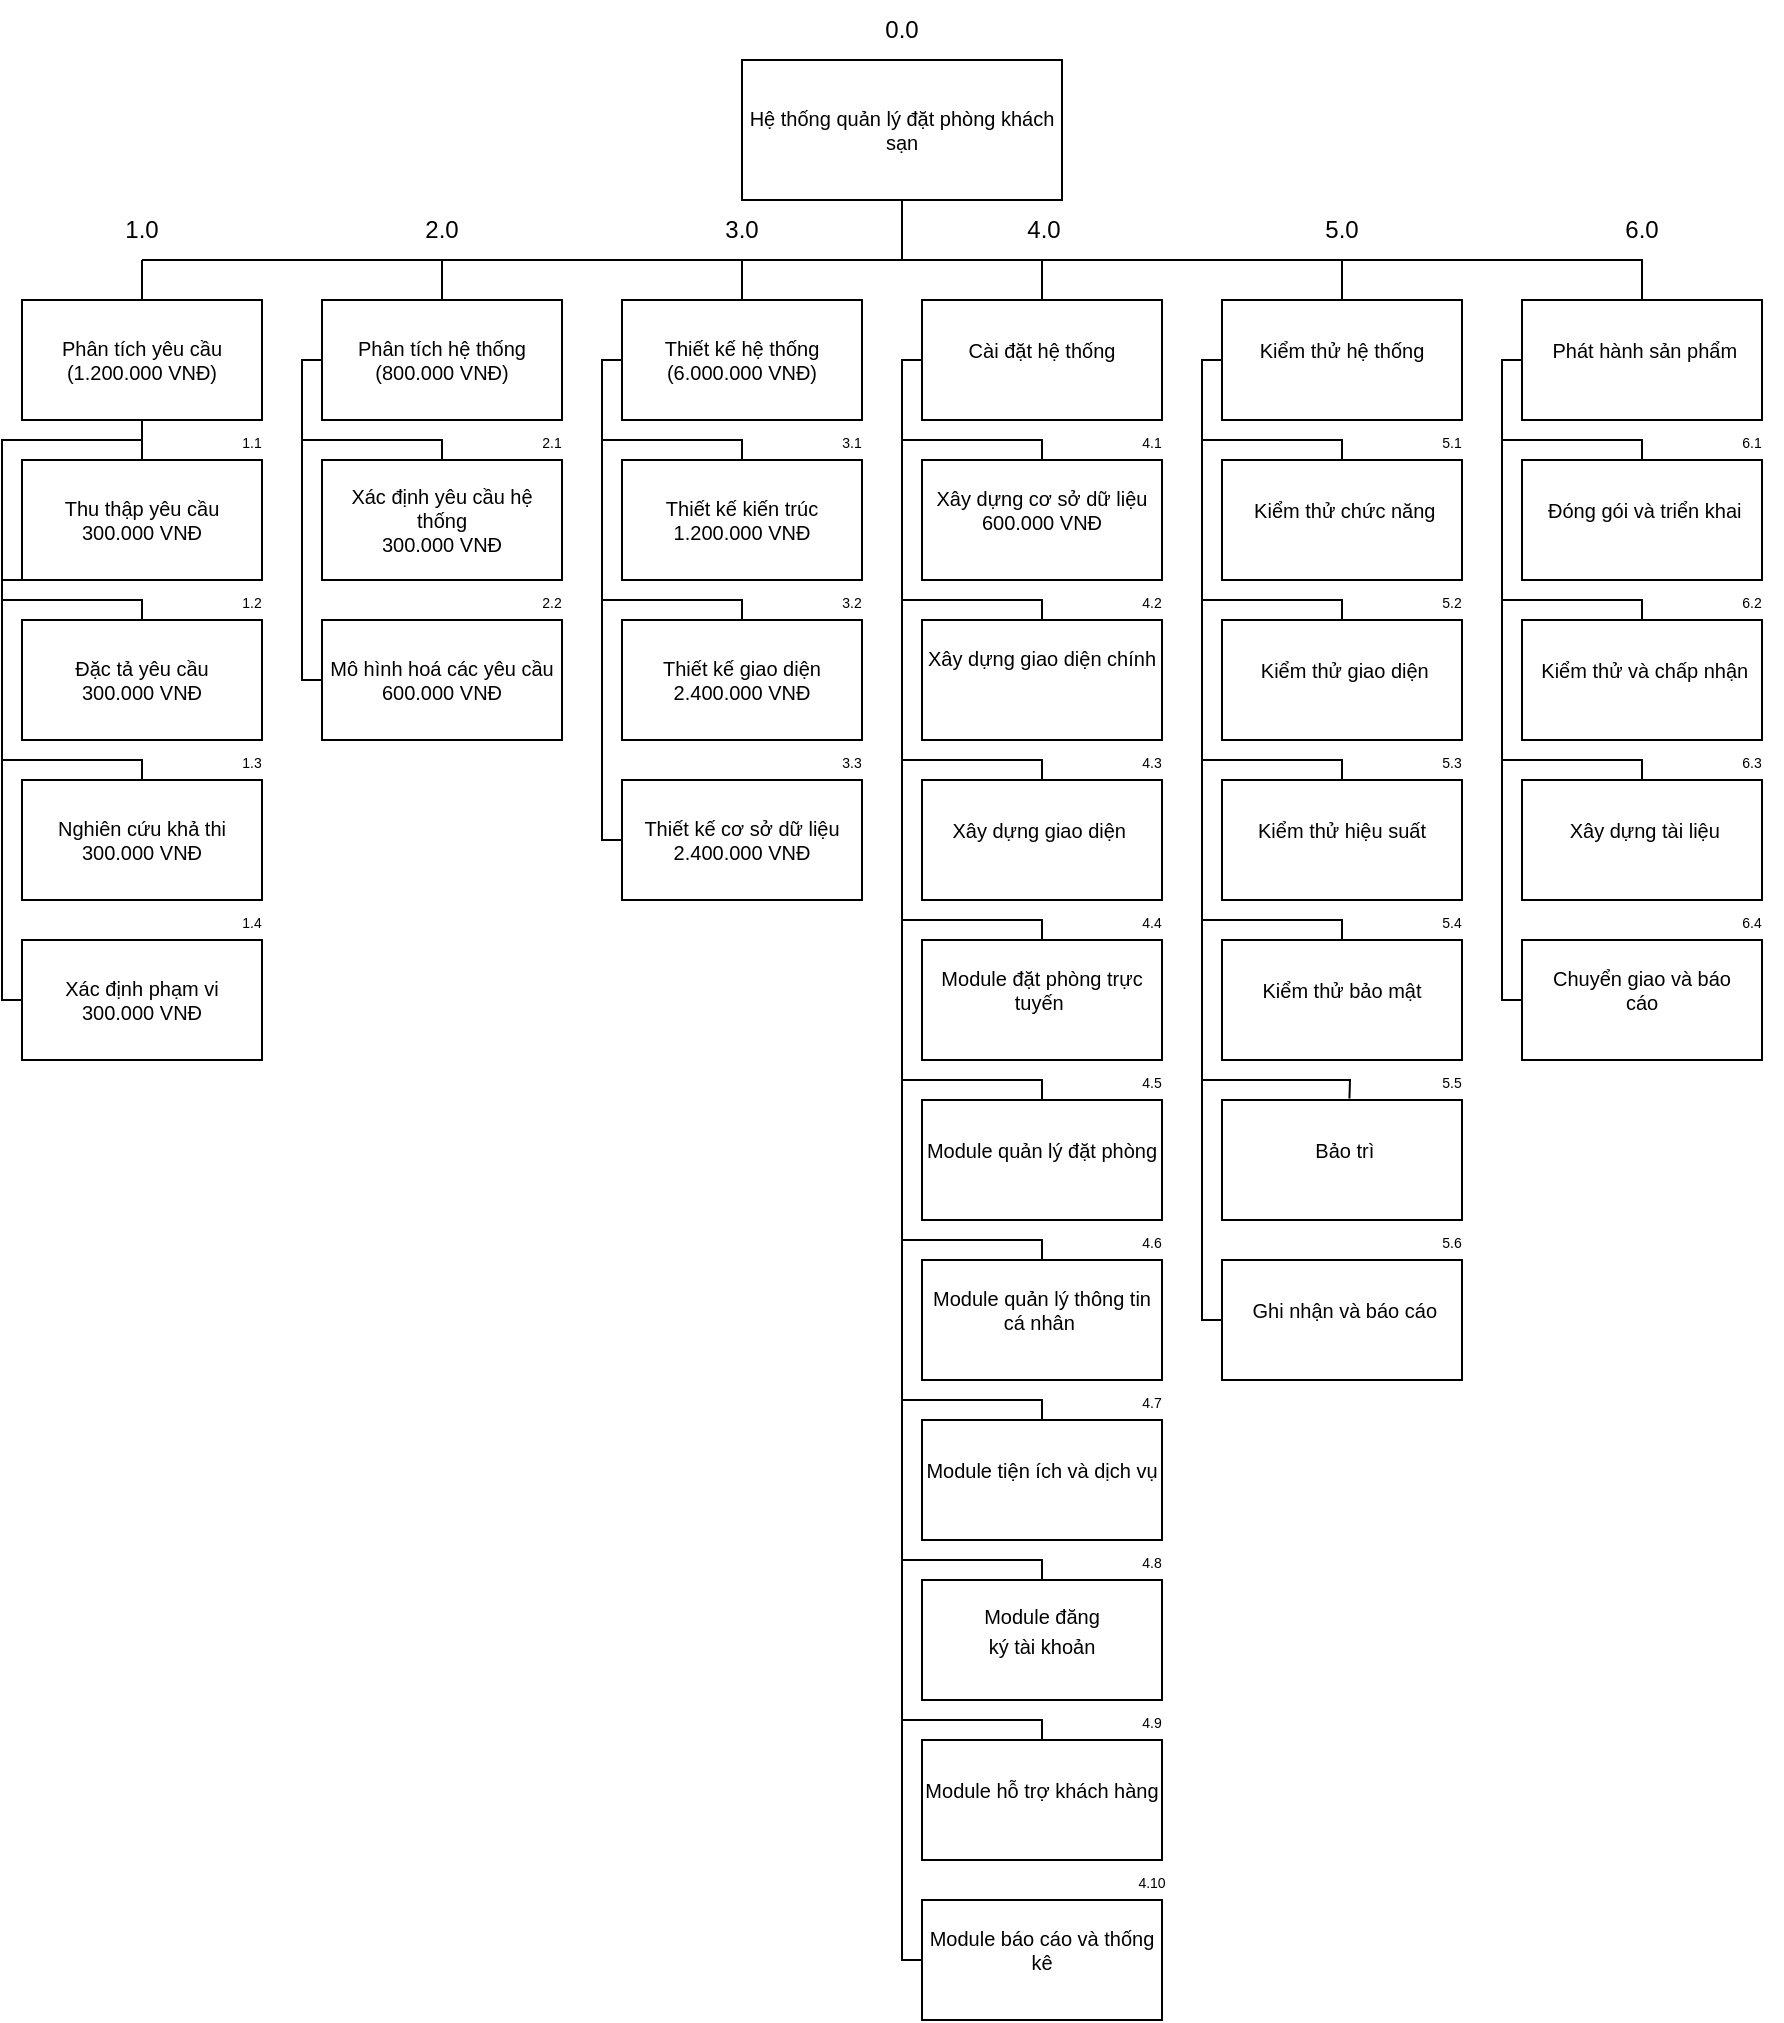 <mxfile version="22.1.1" type="device" pages="2">
  <diagram name="Trang-1" id="rMMeLbgcHGs0ZQBgUNki">
    <mxGraphModel dx="1006" dy="1778" grid="1" gridSize="10" guides="1" tooltips="1" connect="1" arrows="1" fold="1" page="1" pageScale="1" pageWidth="827" pageHeight="1169" math="0" shadow="0">
      <root>
        <mxCell id="0" />
        <mxCell id="1" parent="0" />
        <mxCell id="IUzK1FNPa1s5LJcssFMt-1" value="Hệ thống quản lý đặt phòng khách sạn" style="rounded=0;whiteSpace=wrap;html=1;fontSize=10;" parent="1" vertex="1">
          <mxGeometry x="370" width="160" height="70" as="geometry" />
        </mxCell>
        <mxCell id="IUzK1FNPa1s5LJcssFMt-2" value="&lt;font style=&quot;font-size: 10px;&quot;&gt;Phân tích yêu cầu&lt;br style=&quot;font-size: 10px;&quot;&gt;(1.200.000 VNĐ)&lt;/font&gt;" style="rounded=0;whiteSpace=wrap;html=1;fontSize=10;" parent="1" vertex="1">
          <mxGeometry x="10" y="120" width="120" height="60" as="geometry" />
        </mxCell>
        <mxCell id="IUzK1FNPa1s5LJcssFMt-3" value="Phân tích hệ thống&lt;br&gt;(800.000 VNĐ)" style="rounded=0;whiteSpace=wrap;html=1;fontSize=10;" parent="1" vertex="1">
          <mxGeometry x="160" y="120" width="120" height="60" as="geometry" />
        </mxCell>
        <mxCell id="IUzK1FNPa1s5LJcssFMt-4" value="Thiết kế hệ thống&lt;br&gt;(6.000.000 VNĐ)" style="rounded=0;whiteSpace=wrap;html=1;fontSize=10;" parent="1" vertex="1">
          <mxGeometry x="310" y="120" width="120" height="60" as="geometry" />
        </mxCell>
        <mxCell id="IUzK1FNPa1s5LJcssFMt-5" value="&lt;span style=&quot;background-color: initial; font-size: 10px;&quot;&gt;Cài đặt hệ thống&lt;/span&gt;&lt;br style=&quot;font-size: 10px;&quot;&gt;&lt;p style=&quot;margin-left: 1in; font-size: 10px;&quot; class=&quot;MsoNormal&quot;&gt;&lt;/p&gt;" style="rounded=0;whiteSpace=wrap;html=1;fontSize=10;" parent="1" vertex="1">
          <mxGeometry x="460" y="120" width="120" height="60" as="geometry" />
        </mxCell>
        <mxCell id="IUzK1FNPa1s5LJcssFMt-6" value="&lt;span style=&quot;background-color: initial; font-size: 10px;&quot;&gt;Kiểm thử hệ thống&lt;/span&gt;&lt;br style=&quot;font-size: 10px;&quot;&gt;&lt;p style=&quot;margin-left: 1in; font-size: 10px;&quot; class=&quot;MsoNormal&quot;&gt;&lt;/p&gt;" style="rounded=0;whiteSpace=wrap;html=1;fontSize=10;" parent="1" vertex="1">
          <mxGeometry x="610" y="120" width="120" height="60" as="geometry" />
        </mxCell>
        <mxCell id="IUzK1FNPa1s5LJcssFMt-7" value="&lt;span style=&quot;background-color: initial; font-size: 10px;&quot;&gt;&amp;nbsp;Phát hành sản phẩm&lt;/span&gt;&lt;br style=&quot;font-size: 10px;&quot;&gt;&lt;p style=&quot;margin-left: 1in; font-size: 10px;&quot; class=&quot;MsoNormal&quot;&gt;&lt;/p&gt;" style="rounded=0;whiteSpace=wrap;html=1;fontSize=10;" parent="1" vertex="1">
          <mxGeometry x="760" y="120" width="120" height="60" as="geometry" />
        </mxCell>
        <mxCell id="IUzK1FNPa1s5LJcssFMt-8" value="Thu thập yêu cầu&lt;br&gt;300.000 VNĐ" style="rounded=0;whiteSpace=wrap;html=1;fontSize=10;" parent="1" vertex="1">
          <mxGeometry x="10" y="200" width="120" height="60" as="geometry" />
        </mxCell>
        <mxCell id="IUzK1FNPa1s5LJcssFMt-9" value="Đặc tả yêu cầu&lt;br&gt;300.000 VNĐ" style="rounded=0;whiteSpace=wrap;html=1;fontSize=10;" parent="1" vertex="1">
          <mxGeometry x="10" y="280" width="120" height="60" as="geometry" />
        </mxCell>
        <mxCell id="IUzK1FNPa1s5LJcssFMt-10" value="Nghiên cứu khả thi&lt;br&gt;300.000 VNĐ" style="rounded=0;whiteSpace=wrap;html=1;fontSize=10;" parent="1" vertex="1">
          <mxGeometry x="10" y="360" width="120" height="60" as="geometry" />
        </mxCell>
        <mxCell id="f_ZjguVdzdU-RNICKI7y-1" value="Xác định yêu cầu hệ thống&lt;br&gt;300.000 VNĐ" style="rounded=0;whiteSpace=wrap;html=1;fontSize=10;" parent="1" vertex="1">
          <mxGeometry x="160" y="200" width="120" height="60" as="geometry" />
        </mxCell>
        <mxCell id="f_ZjguVdzdU-RNICKI7y-2" value="Mô hình hoá các yêu cầu&lt;br&gt;600.000 VNĐ" style="rounded=0;whiteSpace=wrap;html=1;fontSize=10;" parent="1" vertex="1">
          <mxGeometry x="160" y="280" width="120" height="60" as="geometry" />
        </mxCell>
        <mxCell id="f_ZjguVdzdU-RNICKI7y-4" value="Thiết kế kiến trúc&lt;br&gt;1.200.000 VNĐ" style="rounded=0;whiteSpace=wrap;html=1;fontSize=10;" parent="1" vertex="1">
          <mxGeometry x="310" y="200" width="120" height="60" as="geometry" />
        </mxCell>
        <mxCell id="f_ZjguVdzdU-RNICKI7y-5" value="Thiết kế giao diện&lt;br&gt;2.400.000 VNĐ" style="rounded=0;whiteSpace=wrap;html=1;fontSize=10;" parent="1" vertex="1">
          <mxGeometry x="310" y="280" width="120" height="60" as="geometry" />
        </mxCell>
        <mxCell id="f_ZjguVdzdU-RNICKI7y-6" value="Thiết kế cơ sở dữ liệu&lt;br&gt;2.400.000 VNĐ" style="rounded=0;whiteSpace=wrap;html=1;fontSize=10;" parent="1" vertex="1">
          <mxGeometry x="310" y="360" width="120" height="60" as="geometry" />
        </mxCell>
        <mxCell id="f_ZjguVdzdU-RNICKI7y-9" value="&lt;span style=&quot;background-color: initial; font-size: 10px;&quot;&gt;Xây dựng cơ sở dữ liệu&lt;br&gt;&lt;/span&gt;600.000 VNĐ&lt;br style=&quot;font-size: 10px;&quot;&gt;&lt;p style=&quot;margin-left: 1in; font-size: 10px;&quot; class=&quot;MsoNormal&quot;&gt;&lt;/p&gt;&lt;p style=&quot;margin-left: 1in; font-size: 10px;&quot; class=&quot;MsoNormal&quot;&gt;&lt;/p&gt;" style="rounded=0;whiteSpace=wrap;html=1;fontSize=10;" parent="1" vertex="1">
          <mxGeometry x="460" y="200" width="120" height="60" as="geometry" />
        </mxCell>
        <mxCell id="f_ZjguVdzdU-RNICKI7y-10" value="&lt;span style=&quot;background-color: initial; font-size: 10px;&quot;&gt;Xây dựng giao diện chính&lt;br&gt;&lt;/span&gt;&lt;br style=&quot;font-size: 10px;&quot;&gt;&lt;p style=&quot;margin-left: 1in; font-size: 10px;&quot; class=&quot;MsoNormal&quot;&gt;&lt;/p&gt;&lt;p style=&quot;margin-left: 1in; font-size: 10px;&quot; class=&quot;MsoNormal&quot;&gt;&lt;/p&gt;" style="rounded=0;whiteSpace=wrap;html=1;fontSize=10;" parent="1" vertex="1">
          <mxGeometry x="460" y="280" width="120" height="60" as="geometry" />
        </mxCell>
        <mxCell id="f_ZjguVdzdU-RNICKI7y-11" value="&lt;span style=&quot;background-color: initial; font-size: 10px;&quot;&gt;Xây dựng giao diện&amp;nbsp;&lt;/span&gt;&lt;br style=&quot;font-size: 10px;&quot;&gt;&lt;p style=&quot;margin-left: 1in; font-size: 10px;&quot; class=&quot;MsoNormal&quot;&gt;&lt;/p&gt;&lt;p style=&quot;margin-left: 1in; font-size: 10px;&quot; class=&quot;MsoNormal&quot;&gt;&lt;/p&gt;" style="rounded=0;whiteSpace=wrap;html=1;fontSize=10;" parent="1" vertex="1">
          <mxGeometry x="460" y="360" width="120" height="60" as="geometry" />
        </mxCell>
        <mxCell id="f_ZjguVdzdU-RNICKI7y-12" value="&lt;span style=&quot;background-color: initial; font-size: 10px;&quot;&gt;Module đặt phòng trực tuyến&amp;nbsp;&lt;/span&gt;&lt;br style=&quot;font-size: 10px;&quot;&gt;&lt;p style=&quot;margin-left: 1in; font-size: 10px;&quot; class=&quot;MsoNormal&quot;&gt;&lt;/p&gt;&lt;p style=&quot;margin-left: 1in; font-size: 10px;&quot; class=&quot;MsoNormal&quot;&gt;&lt;/p&gt;" style="rounded=0;whiteSpace=wrap;html=1;fontSize=10;" parent="1" vertex="1">
          <mxGeometry x="460" y="440" width="120" height="60" as="geometry" />
        </mxCell>
        <mxCell id="f_ZjguVdzdU-RNICKI7y-13" value="&lt;span style=&quot;background-color: initial; font-size: 10px;&quot;&gt;Module quản lý đặt phòng&lt;/span&gt;&lt;br style=&quot;font-size: 10px;&quot;&gt;&lt;p style=&quot;margin-left: 1in; font-size: 10px;&quot; class=&quot;MsoNormal&quot;&gt;&lt;/p&gt;&lt;p style=&quot;margin-left: 1in; font-size: 10px;&quot; class=&quot;MsoNormal&quot;&gt;&lt;/p&gt;" style="rounded=0;whiteSpace=wrap;html=1;fontSize=10;" parent="1" vertex="1">
          <mxGeometry x="460" y="520" width="120" height="60" as="geometry" />
        </mxCell>
        <mxCell id="f_ZjguVdzdU-RNICKI7y-14" value="&lt;span style=&quot;background-color: initial; font-size: 10px;&quot;&gt;Module quản lý thông tin cá nhân&amp;nbsp;&lt;/span&gt;&lt;br style=&quot;font-size: 10px;&quot;&gt;&lt;p style=&quot;margin-left: 1in; font-size: 10px;&quot; class=&quot;MsoNormal&quot;&gt;&lt;/p&gt;&lt;p style=&quot;margin-left: 1in; font-size: 10px;&quot; class=&quot;MsoNormal&quot;&gt;&lt;/p&gt;" style="rounded=0;whiteSpace=wrap;html=1;fontSize=10;" parent="1" vertex="1">
          <mxGeometry x="460" y="600" width="120" height="60" as="geometry" />
        </mxCell>
        <mxCell id="f_ZjguVdzdU-RNICKI7y-15" value="&lt;span style=&quot;background-color: initial; font-size: 10px;&quot;&gt;Module tiện ích và dịch vụ&lt;/span&gt;&lt;span style=&quot;background-color: initial; font-size: 10px;&quot;&gt;&lt;br style=&quot;font-size: 10px;&quot;&gt;&lt;/span&gt;&lt;p style=&quot;margin-left: 1in; font-size: 10px;&quot; class=&quot;MsoNormal&quot;&gt;&lt;/p&gt;&lt;p style=&quot;margin-left: 1in; font-size: 10px;&quot; class=&quot;MsoNormal&quot;&gt;&lt;/p&gt;&lt;p style=&quot;margin-left: 1in; font-size: 10px;&quot; class=&quot;MsoNormal&quot;&gt;&lt;/p&gt;" style="rounded=0;whiteSpace=wrap;html=1;fontSize=10;" parent="1" vertex="1">
          <mxGeometry x="460" y="680" width="120" height="60" as="geometry" />
        </mxCell>
        <mxCell id="f_ZjguVdzdU-RNICKI7y-16" value="Module đăng&lt;span style=&quot;line-height: 150%; font-size: 10px;&quot;&gt;&lt;br style=&quot;font-size: 10px;&quot;&gt;&lt;span style=&quot;font-size: 10px;&quot; lang=&quot;VI&quot;&gt;ký tài khoản&lt;/span&gt;&lt;/span&gt;&lt;br style=&quot;font-size: 10px;&quot;&gt;&lt;p style=&quot;margin-left: 1in; font-size: 10px;&quot; class=&quot;MsoNormal&quot;&gt;&lt;/p&gt;&lt;p style=&quot;margin-left: 1in; font-size: 10px;&quot; class=&quot;MsoNormal&quot;&gt;&lt;/p&gt;" style="rounded=0;whiteSpace=wrap;html=1;fontSize=10;" parent="1" vertex="1">
          <mxGeometry x="460" y="760" width="120" height="60" as="geometry" />
        </mxCell>
        <mxCell id="f_ZjguVdzdU-RNICKI7y-17" value="&lt;span style=&quot;background-color: initial; font-size: 10px;&quot;&gt;Module hỗ trợ khách hàng&lt;/span&gt;&lt;span style=&quot;background-color: initial; font-size: 10px;&quot;&gt;&lt;br style=&quot;font-size: 10px;&quot;&gt;&lt;/span&gt;&lt;p style=&quot;margin-left: 1in; font-size: 10px;&quot; class=&quot;MsoNormal&quot;&gt;&lt;/p&gt;&lt;p style=&quot;margin-left: 1in; font-size: 10px;&quot; class=&quot;MsoNormal&quot;&gt;&lt;/p&gt;&lt;p style=&quot;margin-left: 1in; font-size: 10px;&quot; class=&quot;MsoNormal&quot;&gt;&lt;/p&gt;" style="rounded=0;whiteSpace=wrap;html=1;fontSize=10;" parent="1" vertex="1">
          <mxGeometry x="460" y="840" width="120" height="60" as="geometry" />
        </mxCell>
        <mxCell id="f_ZjguVdzdU-RNICKI7y-18" value="Module báo&lt;span style=&quot;background-color: initial; font-size: 10px;&quot;&gt; &lt;/span&gt;&lt;span style=&quot;background-color: initial; font-size: 10px;&quot; lang=&quot;VI&quot;&gt;cáo và thống kê&lt;/span&gt;&lt;p style=&quot;margin-left: 1in; font-size: 10px;&quot; class=&quot;MsoNormal&quot;&gt;&lt;span lang=&quot;VI&quot; style=&quot;font-size: 10px;&quot;&gt;&lt;/span&gt;&lt;/p&gt;&lt;p style=&quot;margin-left: 1in; font-size: 10px;&quot; class=&quot;MsoNormal&quot;&gt;&lt;/p&gt;&lt;p style=&quot;margin-left: 1in; font-size: 10px;&quot; class=&quot;MsoNormal&quot;&gt;&lt;/p&gt;" style="rounded=0;whiteSpace=wrap;html=1;fontSize=10;" parent="1" vertex="1">
          <mxGeometry x="460" y="920" width="120" height="60" as="geometry" />
        </mxCell>
        <mxCell id="f_ZjguVdzdU-RNICKI7y-20" value="&lt;span style=&quot;background-color: initial; font-size: 10px;&quot;&gt;&amp;nbsp;Kiểm thử chức năng&lt;/span&gt;&lt;br style=&quot;font-size: 10px;&quot;&gt;&lt;p style=&quot;margin-left: 1in; font-size: 10px;&quot; class=&quot;MsoNormal&quot;&gt;&lt;/p&gt;&lt;p style=&quot;margin-left: 1in; font-size: 10px;&quot; class=&quot;MsoNormal&quot;&gt;&lt;/p&gt;" style="rounded=0;whiteSpace=wrap;html=1;fontSize=10;" parent="1" vertex="1">
          <mxGeometry x="610" y="200" width="120" height="60" as="geometry" />
        </mxCell>
        <mxCell id="f_ZjguVdzdU-RNICKI7y-21" value="&lt;span style=&quot;background-color: initial; font-size: 10px;&quot;&gt;&amp;nbsp;Kiểm thử giao diện&lt;/span&gt;&lt;span style=&quot;background-color: initial; font-size: 10px;&quot;&gt;&lt;br style=&quot;font-size: 10px;&quot;&gt;&lt;/span&gt;&lt;p style=&quot;margin-left: 1in; font-size: 10px;&quot; class=&quot;MsoNormal&quot;&gt;&lt;/p&gt;&lt;p style=&quot;margin-left: 1in; font-size: 10px;&quot; class=&quot;MsoNormal&quot;&gt;&lt;/p&gt;&lt;p style=&quot;margin-left: 1in; font-size: 10px;&quot; class=&quot;MsoNormal&quot;&gt;&lt;/p&gt;" style="rounded=0;whiteSpace=wrap;html=1;fontSize=10;" parent="1" vertex="1">
          <mxGeometry x="610" y="280" width="120" height="60" as="geometry" />
        </mxCell>
        <mxCell id="f_ZjguVdzdU-RNICKI7y-22" value="&lt;span style=&quot;background-color: initial; font-size: 10px;&quot;&gt;Kiểm thử hiệu suất&lt;/span&gt;&lt;br style=&quot;font-size: 10px;&quot;&gt;&lt;p style=&quot;margin-left: 1in; font-size: 10px;&quot; class=&quot;MsoNormal&quot;&gt;&lt;/p&gt;&lt;p style=&quot;margin-left: 1in; font-size: 10px;&quot; class=&quot;MsoNormal&quot;&gt;&lt;/p&gt;&lt;p style=&quot;margin-left: 1in; font-size: 10px;&quot; class=&quot;MsoNormal&quot;&gt;&lt;/p&gt;" style="rounded=0;whiteSpace=wrap;html=1;fontSize=10;" parent="1" vertex="1">
          <mxGeometry x="610" y="360" width="120" height="60" as="geometry" />
        </mxCell>
        <mxCell id="f_ZjguVdzdU-RNICKI7y-23" value="Kiểm thử bảo&lt;span style=&quot;background-color: initial; font-size: 10px;&quot;&gt; &lt;/span&gt;&lt;span style=&quot;background-color: initial; font-size: 10px;&quot; lang=&quot;VI&quot;&gt;mật&lt;/span&gt;&lt;p style=&quot;margin-left: 1in; font-size: 10px;&quot; class=&quot;MsoNormal&quot;&gt;&lt;span lang=&quot;VI&quot; style=&quot;font-size: 10px;&quot;&gt;&lt;/span&gt;&lt;/p&gt;&lt;p style=&quot;margin-left: 1in; font-size: 10px;&quot; class=&quot;MsoNormal&quot;&gt;&lt;/p&gt;&lt;p style=&quot;margin-left: 1in; font-size: 10px;&quot; class=&quot;MsoNormal&quot;&gt;&lt;/p&gt;" style="rounded=0;whiteSpace=wrap;html=1;fontSize=10;" parent="1" vertex="1">
          <mxGeometry x="610" y="440" width="120" height="60" as="geometry" />
        </mxCell>
        <mxCell id="f_ZjguVdzdU-RNICKI7y-24" value="&lt;span style=&quot;background-color: initial; font-size: 10px;&quot;&gt;&amp;nbsp;Bảo trì&lt;/span&gt;&lt;br style=&quot;font-size: 10px;&quot;&gt;&lt;p style=&quot;margin-left: 1in; font-size: 10px;&quot; class=&quot;MsoNormal&quot;&gt;&lt;/p&gt;&lt;p style=&quot;margin-left: 1in; font-size: 10px;&quot; class=&quot;MsoNormal&quot;&gt;&lt;span lang=&quot;VI&quot; style=&quot;font-size: 10px;&quot;&gt;&lt;/span&gt;&lt;/p&gt;&lt;p style=&quot;margin-left: 1in; font-size: 10px;&quot; class=&quot;MsoNormal&quot;&gt;&lt;/p&gt;&lt;p style=&quot;margin-left: 1in; font-size: 10px;&quot; class=&quot;MsoNormal&quot;&gt;&lt;/p&gt;" style="rounded=0;whiteSpace=wrap;html=1;fontSize=10;" parent="1" vertex="1">
          <mxGeometry x="610" y="520" width="120" height="60" as="geometry" />
        </mxCell>
        <mxCell id="f_ZjguVdzdU-RNICKI7y-25" value="&lt;span style=&quot;background-color: initial; font-size: 10px;&quot;&gt;&amp;nbsp;Ghi nhận và báo cáo&lt;/span&gt;&lt;br style=&quot;font-size: 10px;&quot;&gt;&lt;p style=&quot;margin-left: 1in; font-size: 10px;&quot; class=&quot;MsoNormal&quot;&gt;&lt;/p&gt;&lt;p style=&quot;margin-left: 1in; font-size: 10px;&quot; class=&quot;MsoNormal&quot;&gt;&lt;span lang=&quot;VI&quot; style=&quot;font-size: 10px;&quot;&gt;&lt;/span&gt;&lt;/p&gt;&lt;p style=&quot;margin-left: 1in; font-size: 10px;&quot; class=&quot;MsoNormal&quot;&gt;&lt;/p&gt;&lt;p style=&quot;margin-left: 1in; font-size: 10px;&quot; class=&quot;MsoNormal&quot;&gt;&lt;/p&gt;" style="rounded=0;whiteSpace=wrap;html=1;fontSize=10;" parent="1" vertex="1">
          <mxGeometry x="610" y="600" width="120" height="60" as="geometry" />
        </mxCell>
        <mxCell id="f_ZjguVdzdU-RNICKI7y-26" value="&lt;span style=&quot;background-color: initial; font-size: 10px;&quot;&gt;&amp;nbsp;Đóng gói và triển khai&lt;/span&gt;&lt;br style=&quot;font-size: 10px;&quot;&gt;&lt;p style=&quot;margin-left: 1in; font-size: 10px;&quot; class=&quot;MsoNormal&quot;&gt;&lt;/p&gt;&lt;p style=&quot;margin-left: 1in; font-size: 10px;&quot; class=&quot;MsoNormal&quot;&gt;&lt;/p&gt;" style="rounded=0;whiteSpace=wrap;html=1;fontSize=10;" parent="1" vertex="1">
          <mxGeometry x="760" y="200" width="120" height="60" as="geometry" />
        </mxCell>
        <mxCell id="f_ZjguVdzdU-RNICKI7y-27" value="&lt;span style=&quot;background-color: initial; font-size: 10px;&quot;&gt;&amp;nbsp;Kiểm thử và chấp nhận&lt;/span&gt;&lt;br style=&quot;font-size: 10px;&quot;&gt;&lt;p style=&quot;margin-left: 1in; font-size: 10px;&quot; class=&quot;MsoNormal&quot;&gt;&lt;/p&gt;&lt;p style=&quot;margin-left: 1in; font-size: 10px;&quot; class=&quot;MsoNormal&quot;&gt;&lt;/p&gt;&lt;p style=&quot;margin-left: 1in; font-size: 10px;&quot; class=&quot;MsoNormal&quot;&gt;&lt;/p&gt;" style="rounded=0;whiteSpace=wrap;html=1;fontSize=10;" parent="1" vertex="1">
          <mxGeometry x="760" y="280" width="120" height="60" as="geometry" />
        </mxCell>
        <mxCell id="f_ZjguVdzdU-RNICKI7y-28" value="&lt;span style=&quot;background-color: initial; font-size: 10px;&quot;&gt;&amp;nbsp;Xây dựng tài liệu&lt;/span&gt;&lt;br style=&quot;font-size: 10px;&quot;&gt;&lt;p style=&quot;margin-left: 1in; font-size: 10px;&quot; class=&quot;MsoNormal&quot;&gt;&lt;/p&gt;&lt;p style=&quot;margin-left: 1in; font-size: 10px;&quot; class=&quot;MsoNormal&quot;&gt;&lt;/p&gt;&lt;p style=&quot;margin-left: 1in; font-size: 10px;&quot; class=&quot;MsoNormal&quot;&gt;&lt;/p&gt;" style="rounded=0;whiteSpace=wrap;html=1;fontSize=10;" parent="1" vertex="1">
          <mxGeometry x="760" y="360" width="120" height="60" as="geometry" />
        </mxCell>
        <mxCell id="f_ZjguVdzdU-RNICKI7y-29" value="&lt;span style=&quot;background-color: initial; font-size: 10px;&quot;&gt;Chuyển giao và báo&lt;br style=&quot;font-size: 10px;&quot;&gt;cáo&lt;/span&gt;&lt;br style=&quot;font-size: 10px;&quot;&gt;&lt;p style=&quot;margin-left: 1in; font-size: 10px;&quot; class=&quot;MsoNormal&quot;&gt;&lt;/p&gt;&lt;p style=&quot;margin-left: 1in; font-size: 10px;&quot; class=&quot;MsoNormal&quot;&gt;&lt;/p&gt;&lt;p style=&quot;margin-left: 1in; font-size: 10px;&quot; class=&quot;MsoNormal&quot;&gt;&lt;/p&gt;&lt;p style=&quot;margin-left: 1in; font-size: 10px;&quot; class=&quot;MsoNormal&quot;&gt;&lt;/p&gt;" style="rounded=0;whiteSpace=wrap;html=1;fontSize=10;" parent="1" vertex="1">
          <mxGeometry x="760" y="440" width="120" height="60" as="geometry" />
        </mxCell>
        <mxCell id="f_ZjguVdzdU-RNICKI7y-31" value="" style="endArrow=none;html=1;rounded=0;entryX=0.5;entryY=1;entryDx=0;entryDy=0;fontSize=10;" parent="1" target="IUzK1FNPa1s5LJcssFMt-1" edge="1">
          <mxGeometry width="50" height="50" relative="1" as="geometry">
            <mxPoint x="450" y="100" as="sourcePoint" />
            <mxPoint x="475" y="80" as="targetPoint" />
          </mxGeometry>
        </mxCell>
        <mxCell id="f_ZjguVdzdU-RNICKI7y-32" value="" style="endArrow=none;html=1;rounded=0;fontSize=10;" parent="1" edge="1">
          <mxGeometry width="50" height="50" relative="1" as="geometry">
            <mxPoint x="70" y="100" as="sourcePoint" />
            <mxPoint x="450" y="100" as="targetPoint" />
          </mxGeometry>
        </mxCell>
        <mxCell id="f_ZjguVdzdU-RNICKI7y-33" value="" style="endArrow=none;html=1;rounded=0;exitX=0.5;exitY=0;exitDx=0;exitDy=0;fontSize=10;" parent="1" source="IUzK1FNPa1s5LJcssFMt-2" edge="1">
          <mxGeometry width="50" height="50" relative="1" as="geometry">
            <mxPoint x="130" y="160" as="sourcePoint" />
            <mxPoint x="70" y="100" as="targetPoint" />
          </mxGeometry>
        </mxCell>
        <mxCell id="f_ZjguVdzdU-RNICKI7y-34" value="" style="endArrow=none;html=1;rounded=0;exitX=0.5;exitY=0;exitDx=0;exitDy=0;fontSize=10;" parent="1" source="IUzK1FNPa1s5LJcssFMt-3" edge="1">
          <mxGeometry width="50" height="50" relative="1" as="geometry">
            <mxPoint x="80" y="130" as="sourcePoint" />
            <mxPoint x="220" y="100" as="targetPoint" />
            <Array as="points">
              <mxPoint x="220" y="110" />
            </Array>
          </mxGeometry>
        </mxCell>
        <mxCell id="f_ZjguVdzdU-RNICKI7y-38" value="" style="endArrow=none;html=1;rounded=0;exitX=0.5;exitY=1;exitDx=0;exitDy=0;entryX=0.5;entryY=0;entryDx=0;entryDy=0;fontSize=10;" parent="1" source="IUzK1FNPa1s5LJcssFMt-2" target="IUzK1FNPa1s5LJcssFMt-8" edge="1">
          <mxGeometry width="50" height="50" relative="1" as="geometry">
            <mxPoint x="80" y="130" as="sourcePoint" />
            <mxPoint x="80" y="110" as="targetPoint" />
          </mxGeometry>
        </mxCell>
        <mxCell id="f_ZjguVdzdU-RNICKI7y-39" value="" style="endArrow=none;html=1;rounded=0;exitX=0.5;exitY=0;exitDx=0;exitDy=0;fontSize=10;" parent="1" source="IUzK1FNPa1s5LJcssFMt-10" edge="1">
          <mxGeometry width="50" height="50" relative="1" as="geometry">
            <mxPoint x="130" y="280" as="sourcePoint" />
            <mxPoint x="70" y="190" as="targetPoint" />
            <Array as="points">
              <mxPoint x="70" y="350" />
              <mxPoint y="350" />
              <mxPoint y="230" />
              <mxPoint y="190" />
            </Array>
          </mxGeometry>
        </mxCell>
        <mxCell id="f_ZjguVdzdU-RNICKI7y-40" value="" style="endArrow=none;html=1;rounded=0;exitX=0.5;exitY=0;exitDx=0;exitDy=0;fontSize=10;" parent="1" source="IUzK1FNPa1s5LJcssFMt-9" edge="1">
          <mxGeometry width="50" height="50" relative="1" as="geometry">
            <mxPoint x="130" y="280" as="sourcePoint" />
            <mxPoint y="270" as="targetPoint" />
            <Array as="points">
              <mxPoint x="70" y="270" />
            </Array>
          </mxGeometry>
        </mxCell>
        <mxCell id="f_ZjguVdzdU-RNICKI7y-43" value="" style="endArrow=none;html=1;rounded=0;entryX=0;entryY=0.5;entryDx=0;entryDy=0;exitX=0;exitY=0.5;exitDx=0;exitDy=0;fontSize=10;" parent="1" source="f_ZjguVdzdU-RNICKI7y-2" target="IUzK1FNPa1s5LJcssFMt-3" edge="1">
          <mxGeometry width="50" height="50" relative="1" as="geometry">
            <mxPoint x="130" y="280" as="sourcePoint" />
            <mxPoint x="180" y="230" as="targetPoint" />
            <Array as="points">
              <mxPoint x="150" y="310" />
              <mxPoint x="150" y="220" />
              <mxPoint x="150" y="150" />
            </Array>
          </mxGeometry>
        </mxCell>
        <mxCell id="f_ZjguVdzdU-RNICKI7y-44" value="" style="endArrow=none;html=1;rounded=0;entryX=0.5;entryY=0;entryDx=0;entryDy=0;fontSize=10;" parent="1" target="f_ZjguVdzdU-RNICKI7y-1" edge="1">
          <mxGeometry width="50" height="50" relative="1" as="geometry">
            <mxPoint x="150" y="190" as="sourcePoint" />
            <mxPoint x="180" y="230" as="targetPoint" />
            <Array as="points">
              <mxPoint x="220" y="190" />
            </Array>
          </mxGeometry>
        </mxCell>
        <mxCell id="f_ZjguVdzdU-RNICKI7y-46" value="" style="endArrow=none;html=1;rounded=0;entryX=0.5;entryY=0;entryDx=0;entryDy=0;fontSize=10;" parent="1" target="IUzK1FNPa1s5LJcssFMt-7" edge="1">
          <mxGeometry width="50" height="50" relative="1" as="geometry">
            <mxPoint x="450" y="100" as="sourcePoint" />
            <mxPoint x="830" y="100" as="targetPoint" />
            <Array as="points">
              <mxPoint x="820" y="100" />
            </Array>
          </mxGeometry>
        </mxCell>
        <mxCell id="f_ZjguVdzdU-RNICKI7y-47" value="" style="endArrow=none;html=1;rounded=0;exitX=0.5;exitY=0;exitDx=0;exitDy=0;fontSize=10;" parent="1" source="IUzK1FNPa1s5LJcssFMt-4" edge="1">
          <mxGeometry width="50" height="50" relative="1" as="geometry">
            <mxPoint x="500" y="320" as="sourcePoint" />
            <mxPoint x="370" y="100" as="targetPoint" />
          </mxGeometry>
        </mxCell>
        <mxCell id="f_ZjguVdzdU-RNICKI7y-48" value="" style="endArrow=none;html=1;rounded=0;exitX=0.5;exitY=0;exitDx=0;exitDy=0;fontSize=10;" parent="1" source="IUzK1FNPa1s5LJcssFMt-5" edge="1">
          <mxGeometry width="50" height="50" relative="1" as="geometry">
            <mxPoint x="480" y="210" as="sourcePoint" />
            <mxPoint x="520" y="100" as="targetPoint" />
          </mxGeometry>
        </mxCell>
        <mxCell id="f_ZjguVdzdU-RNICKI7y-49" value="" style="endArrow=none;html=1;rounded=0;fontSize=10;" parent="1" source="IUzK1FNPa1s5LJcssFMt-6" edge="1">
          <mxGeometry width="50" height="50" relative="1" as="geometry">
            <mxPoint x="480" y="210" as="sourcePoint" />
            <mxPoint x="670" y="100" as="targetPoint" />
          </mxGeometry>
        </mxCell>
        <mxCell id="f_ZjguVdzdU-RNICKI7y-50" value="" style="endArrow=none;html=1;rounded=0;entryX=0;entryY=0.5;entryDx=0;entryDy=0;exitX=0;exitY=0.5;exitDx=0;exitDy=0;fontSize=10;" parent="1" source="f_ZjguVdzdU-RNICKI7y-6" target="IUzK1FNPa1s5LJcssFMt-4" edge="1">
          <mxGeometry width="50" height="50" relative="1" as="geometry">
            <mxPoint x="310" y="470" as="sourcePoint" />
            <mxPoint x="300" y="140" as="targetPoint" />
            <Array as="points">
              <mxPoint x="300" y="390" />
              <mxPoint x="300" y="150" />
            </Array>
          </mxGeometry>
        </mxCell>
        <mxCell id="f_ZjguVdzdU-RNICKI7y-51" value="" style="endArrow=none;html=1;rounded=0;entryX=0.5;entryY=0;entryDx=0;entryDy=0;fontSize=10;" parent="1" target="f_ZjguVdzdU-RNICKI7y-4" edge="1">
          <mxGeometry width="50" height="50" relative="1" as="geometry">
            <mxPoint x="300" y="190" as="sourcePoint" />
            <mxPoint x="410" y="210" as="targetPoint" />
            <Array as="points">
              <mxPoint x="370" y="190" />
            </Array>
          </mxGeometry>
        </mxCell>
        <mxCell id="f_ZjguVdzdU-RNICKI7y-52" value="" style="endArrow=none;html=1;rounded=0;entryX=0.5;entryY=0;entryDx=0;entryDy=0;fontSize=10;" parent="1" target="f_ZjguVdzdU-RNICKI7y-5" edge="1">
          <mxGeometry width="50" height="50" relative="1" as="geometry">
            <mxPoint x="300" y="270" as="sourcePoint" />
            <mxPoint x="410" y="210" as="targetPoint" />
            <Array as="points">
              <mxPoint x="370" y="270" />
            </Array>
          </mxGeometry>
        </mxCell>
        <mxCell id="f_ZjguVdzdU-RNICKI7y-54" value="" style="endArrow=none;html=1;rounded=0;entryX=0;entryY=0.5;entryDx=0;entryDy=0;exitX=0;exitY=0.5;exitDx=0;exitDy=0;fontSize=10;" parent="1" source="f_ZjguVdzdU-RNICKI7y-18" target="IUzK1FNPa1s5LJcssFMt-5" edge="1">
          <mxGeometry width="50" height="50" relative="1" as="geometry">
            <mxPoint x="360" y="260" as="sourcePoint" />
            <mxPoint x="410" y="210" as="targetPoint" />
            <Array as="points">
              <mxPoint x="450" y="950" />
              <mxPoint x="450" y="550" />
              <mxPoint x="450" y="150" />
            </Array>
          </mxGeometry>
        </mxCell>
        <mxCell id="f_ZjguVdzdU-RNICKI7y-55" value="" style="endArrow=none;html=1;rounded=0;exitX=0.5;exitY=0;exitDx=0;exitDy=0;fontSize=10;" parent="1" source="f_ZjguVdzdU-RNICKI7y-9" edge="1">
          <mxGeometry width="50" height="50" relative="1" as="geometry">
            <mxPoint x="360" y="260" as="sourcePoint" />
            <mxPoint x="450" y="190" as="targetPoint" />
            <Array as="points">
              <mxPoint x="520" y="190" />
            </Array>
          </mxGeometry>
        </mxCell>
        <mxCell id="f_ZjguVdzdU-RNICKI7y-56" value="" style="endArrow=none;html=1;rounded=0;exitX=0.5;exitY=0;exitDx=0;exitDy=0;fontSize=10;" parent="1" source="f_ZjguVdzdU-RNICKI7y-10" edge="1">
          <mxGeometry width="50" height="50" relative="1" as="geometry">
            <mxPoint x="360" y="310" as="sourcePoint" />
            <mxPoint x="450" y="270" as="targetPoint" />
            <Array as="points">
              <mxPoint x="520" y="270" />
            </Array>
          </mxGeometry>
        </mxCell>
        <mxCell id="f_ZjguVdzdU-RNICKI7y-57" value="" style="endArrow=none;html=1;rounded=0;exitX=0.5;exitY=0;exitDx=0;exitDy=0;fontSize=10;" parent="1" source="f_ZjguVdzdU-RNICKI7y-11" edge="1">
          <mxGeometry width="50" height="50" relative="1" as="geometry">
            <mxPoint x="360" y="420" as="sourcePoint" />
            <mxPoint x="450" y="350" as="targetPoint" />
            <Array as="points">
              <mxPoint x="520" y="350" />
            </Array>
          </mxGeometry>
        </mxCell>
        <mxCell id="f_ZjguVdzdU-RNICKI7y-58" value="" style="endArrow=none;html=1;rounded=0;exitX=0.5;exitY=0;exitDx=0;exitDy=0;fontSize=10;" parent="1" source="f_ZjguVdzdU-RNICKI7y-12" edge="1">
          <mxGeometry width="50" height="50" relative="1" as="geometry">
            <mxPoint x="360" y="520" as="sourcePoint" />
            <mxPoint x="450" y="430" as="targetPoint" />
            <Array as="points">
              <mxPoint x="520" y="430" />
            </Array>
          </mxGeometry>
        </mxCell>
        <mxCell id="f_ZjguVdzdU-RNICKI7y-59" value="" style="endArrow=none;html=1;rounded=0;exitX=0.5;exitY=0;exitDx=0;exitDy=0;fontSize=10;" parent="1" source="f_ZjguVdzdU-RNICKI7y-13" edge="1">
          <mxGeometry width="50" height="50" relative="1" as="geometry">
            <mxPoint x="360" y="570" as="sourcePoint" />
            <mxPoint x="450" y="510" as="targetPoint" />
            <Array as="points">
              <mxPoint x="520" y="510" />
            </Array>
          </mxGeometry>
        </mxCell>
        <mxCell id="f_ZjguVdzdU-RNICKI7y-60" value="" style="endArrow=none;html=1;rounded=0;exitX=0.5;exitY=0;exitDx=0;exitDy=0;fontSize=10;" parent="1" source="f_ZjguVdzdU-RNICKI7y-14" edge="1">
          <mxGeometry width="50" height="50" relative="1" as="geometry">
            <mxPoint x="360" y="670" as="sourcePoint" />
            <mxPoint x="450" y="590" as="targetPoint" />
            <Array as="points">
              <mxPoint x="520" y="590" />
            </Array>
          </mxGeometry>
        </mxCell>
        <mxCell id="f_ZjguVdzdU-RNICKI7y-61" value="" style="endArrow=none;html=1;rounded=0;exitX=0.5;exitY=0;exitDx=0;exitDy=0;fontSize=10;" parent="1" source="f_ZjguVdzdU-RNICKI7y-15" edge="1">
          <mxGeometry width="50" height="50" relative="1" as="geometry">
            <mxPoint x="360" y="720" as="sourcePoint" />
            <mxPoint x="450" y="670" as="targetPoint" />
            <Array as="points">
              <mxPoint x="520" y="670" />
            </Array>
          </mxGeometry>
        </mxCell>
        <mxCell id="f_ZjguVdzdU-RNICKI7y-62" value="" style="endArrow=none;html=1;rounded=0;exitX=0.5;exitY=0;exitDx=0;exitDy=0;fontSize=10;" parent="1" source="f_ZjguVdzdU-RNICKI7y-16" edge="1">
          <mxGeometry width="50" height="50" relative="1" as="geometry">
            <mxPoint x="360" y="830" as="sourcePoint" />
            <mxPoint x="450" y="750" as="targetPoint" />
            <Array as="points">
              <mxPoint x="520" y="750" />
            </Array>
          </mxGeometry>
        </mxCell>
        <mxCell id="f_ZjguVdzdU-RNICKI7y-63" value="" style="endArrow=none;html=1;rounded=0;exitX=0.5;exitY=0;exitDx=0;exitDy=0;fontSize=10;" parent="1" source="f_ZjguVdzdU-RNICKI7y-17" edge="1">
          <mxGeometry width="50" height="50" relative="1" as="geometry">
            <mxPoint x="360" y="880" as="sourcePoint" />
            <mxPoint x="450" y="830" as="targetPoint" />
            <Array as="points">
              <mxPoint x="520" y="830" />
            </Array>
          </mxGeometry>
        </mxCell>
        <mxCell id="f_ZjguVdzdU-RNICKI7y-64" value="" style="endArrow=none;html=1;rounded=0;entryX=0;entryY=0.5;entryDx=0;entryDy=0;exitX=0;exitY=0.5;exitDx=0;exitDy=0;fontSize=10;" parent="1" source="f_ZjguVdzdU-RNICKI7y-25" target="IUzK1FNPa1s5LJcssFMt-6" edge="1">
          <mxGeometry width="50" height="50" relative="1" as="geometry">
            <mxPoint x="590" y="250" as="sourcePoint" />
            <mxPoint x="660" y="210" as="targetPoint" />
            <Array as="points">
              <mxPoint x="600" y="630" />
              <mxPoint x="600" y="570" />
              <mxPoint x="600" y="150" />
            </Array>
          </mxGeometry>
        </mxCell>
        <mxCell id="f_ZjguVdzdU-RNICKI7y-65" value="" style="endArrow=none;html=1;rounded=0;entryX=0.5;entryY=0;entryDx=0;entryDy=0;fontSize=10;" parent="1" target="f_ZjguVdzdU-RNICKI7y-20" edge="1">
          <mxGeometry width="50" height="50" relative="1" as="geometry">
            <mxPoint x="600" y="190" as="sourcePoint" />
            <mxPoint x="660" y="210" as="targetPoint" />
            <Array as="points">
              <mxPoint x="670" y="190" />
            </Array>
          </mxGeometry>
        </mxCell>
        <mxCell id="f_ZjguVdzdU-RNICKI7y-66" value="" style="endArrow=none;html=1;rounded=0;entryX=0.5;entryY=0;entryDx=0;entryDy=0;fontSize=10;" parent="1" target="f_ZjguVdzdU-RNICKI7y-21" edge="1">
          <mxGeometry width="50" height="50" relative="1" as="geometry">
            <mxPoint x="600" y="270" as="sourcePoint" />
            <mxPoint x="660" y="200" as="targetPoint" />
            <Array as="points">
              <mxPoint x="670" y="270" />
            </Array>
          </mxGeometry>
        </mxCell>
        <mxCell id="f_ZjguVdzdU-RNICKI7y-67" value="" style="endArrow=none;html=1;rounded=0;entryX=0.5;entryY=0;entryDx=0;entryDy=0;fontSize=10;" parent="1" target="f_ZjguVdzdU-RNICKI7y-22" edge="1">
          <mxGeometry width="50" height="50" relative="1" as="geometry">
            <mxPoint x="600" y="350" as="sourcePoint" />
            <mxPoint x="660" y="350" as="targetPoint" />
            <Array as="points">
              <mxPoint x="670" y="350" />
            </Array>
          </mxGeometry>
        </mxCell>
        <mxCell id="f_ZjguVdzdU-RNICKI7y-68" value="" style="endArrow=none;html=1;rounded=0;entryX=0.5;entryY=0;entryDx=0;entryDy=0;fontSize=10;" parent="1" target="f_ZjguVdzdU-RNICKI7y-23" edge="1">
          <mxGeometry width="50" height="50" relative="1" as="geometry">
            <mxPoint x="600" y="430" as="sourcePoint" />
            <mxPoint x="660" y="510" as="targetPoint" />
            <Array as="points">
              <mxPoint x="670" y="430" />
            </Array>
          </mxGeometry>
        </mxCell>
        <mxCell id="f_ZjguVdzdU-RNICKI7y-69" value="" style="endArrow=none;html=1;rounded=0;entryX=0.531;entryY=-0.012;entryDx=0;entryDy=0;entryPerimeter=0;fontSize=10;" parent="1" target="f_ZjguVdzdU-RNICKI7y-24" edge="1">
          <mxGeometry width="50" height="50" relative="1" as="geometry">
            <mxPoint x="600" y="510" as="sourcePoint" />
            <mxPoint x="660" y="510" as="targetPoint" />
            <Array as="points">
              <mxPoint x="674" y="510" />
            </Array>
          </mxGeometry>
        </mxCell>
        <mxCell id="f_ZjguVdzdU-RNICKI7y-71" value="" style="endArrow=none;html=1;rounded=0;exitX=0;exitY=0.5;exitDx=0;exitDy=0;entryX=0;entryY=0.5;entryDx=0;entryDy=0;fontSize=10;" parent="1" source="f_ZjguVdzdU-RNICKI7y-29" target="IUzK1FNPa1s5LJcssFMt-7" edge="1">
          <mxGeometry width="50" height="50" relative="1" as="geometry">
            <mxPoint x="610" y="400" as="sourcePoint" />
            <mxPoint x="750" y="260" as="targetPoint" />
            <Array as="points">
              <mxPoint x="750" y="470" />
              <mxPoint x="750" y="150" />
            </Array>
          </mxGeometry>
        </mxCell>
        <mxCell id="f_ZjguVdzdU-RNICKI7y-72" value="" style="endArrow=none;html=1;rounded=0;exitX=0.5;exitY=0;exitDx=0;exitDy=0;fontSize=10;" parent="1" source="f_ZjguVdzdU-RNICKI7y-26" edge="1">
          <mxGeometry width="50" height="50" relative="1" as="geometry">
            <mxPoint x="610" y="250" as="sourcePoint" />
            <mxPoint x="750" y="190" as="targetPoint" />
            <Array as="points">
              <mxPoint x="820" y="190" />
            </Array>
          </mxGeometry>
        </mxCell>
        <mxCell id="f_ZjguVdzdU-RNICKI7y-73" value="" style="endArrow=none;html=1;rounded=0;exitX=0.5;exitY=0;exitDx=0;exitDy=0;fontSize=10;" parent="1" source="f_ZjguVdzdU-RNICKI7y-27" edge="1">
          <mxGeometry width="50" height="50" relative="1" as="geometry">
            <mxPoint x="610" y="300" as="sourcePoint" />
            <mxPoint x="750" y="270" as="targetPoint" />
            <Array as="points">
              <mxPoint x="820" y="270" />
            </Array>
          </mxGeometry>
        </mxCell>
        <mxCell id="f_ZjguVdzdU-RNICKI7y-74" value="" style="endArrow=none;html=1;rounded=0;exitX=0.5;exitY=0;exitDx=0;exitDy=0;fontSize=10;" parent="1" source="f_ZjguVdzdU-RNICKI7y-28" edge="1">
          <mxGeometry width="50" height="50" relative="1" as="geometry">
            <mxPoint x="610" y="450" as="sourcePoint" />
            <mxPoint x="750" y="350" as="targetPoint" />
            <Array as="points">
              <mxPoint x="820" y="350" />
            </Array>
          </mxGeometry>
        </mxCell>
        <mxCell id="f_ZjguVdzdU-RNICKI7y-75" value="1.0" style="text;html=1;strokeColor=none;fillColor=none;align=center;verticalAlign=middle;whiteSpace=wrap;rounded=0;" parent="1" vertex="1">
          <mxGeometry x="40" y="70" width="60" height="30" as="geometry" />
        </mxCell>
        <mxCell id="f_ZjguVdzdU-RNICKI7y-76" value="2.0" style="text;html=1;strokeColor=none;fillColor=none;align=center;verticalAlign=middle;whiteSpace=wrap;rounded=0;" parent="1" vertex="1">
          <mxGeometry x="190" y="70" width="60" height="30" as="geometry" />
        </mxCell>
        <mxCell id="f_ZjguVdzdU-RNICKI7y-77" value="3.0" style="text;html=1;strokeColor=none;fillColor=none;align=center;verticalAlign=middle;whiteSpace=wrap;rounded=0;" parent="1" vertex="1">
          <mxGeometry x="340" y="70" width="60" height="30" as="geometry" />
        </mxCell>
        <mxCell id="f_ZjguVdzdU-RNICKI7y-78" value="4.0" style="text;html=1;strokeColor=none;fillColor=none;align=center;verticalAlign=middle;whiteSpace=wrap;rounded=0;" parent="1" vertex="1">
          <mxGeometry x="491" y="70" width="60" height="30" as="geometry" />
        </mxCell>
        <mxCell id="f_ZjguVdzdU-RNICKI7y-79" value="5.0" style="text;html=1;strokeColor=none;fillColor=none;align=center;verticalAlign=middle;whiteSpace=wrap;rounded=0;" parent="1" vertex="1">
          <mxGeometry x="640" y="70" width="60" height="30" as="geometry" />
        </mxCell>
        <mxCell id="f_ZjguVdzdU-RNICKI7y-80" value="6.0" style="text;html=1;strokeColor=none;fillColor=none;align=center;verticalAlign=middle;whiteSpace=wrap;rounded=0;" parent="1" vertex="1">
          <mxGeometry x="790" y="70" width="60" height="30" as="geometry" />
        </mxCell>
        <mxCell id="f_ZjguVdzdU-RNICKI7y-81" value="&lt;font style=&quot;font-size: 7px;&quot;&gt;1.1&lt;/font&gt;" style="text;html=1;strokeColor=none;fillColor=none;align=center;verticalAlign=middle;whiteSpace=wrap;rounded=0;" parent="1" vertex="1">
          <mxGeometry x="110" y="180" width="30" height="20" as="geometry" />
        </mxCell>
        <mxCell id="f_ZjguVdzdU-RNICKI7y-82" value="&lt;font style=&quot;font-size: 7px;&quot;&gt;1.2&lt;/font&gt;" style="text;html=1;strokeColor=none;fillColor=none;align=center;verticalAlign=middle;whiteSpace=wrap;rounded=0;" parent="1" vertex="1">
          <mxGeometry x="110" y="260" width="30" height="20" as="geometry" />
        </mxCell>
        <mxCell id="f_ZjguVdzdU-RNICKI7y-83" value="&lt;font style=&quot;font-size: 7px;&quot;&gt;1.3&lt;/font&gt;" style="text;html=1;strokeColor=none;fillColor=none;align=center;verticalAlign=middle;whiteSpace=wrap;rounded=0;" parent="1" vertex="1">
          <mxGeometry x="110" y="340" width="30" height="20" as="geometry" />
        </mxCell>
        <mxCell id="KwnvREDpGYO3lFJgx3Yo-1" value="0.0" style="text;html=1;strokeColor=none;fillColor=none;align=center;verticalAlign=middle;whiteSpace=wrap;rounded=0;" parent="1" vertex="1">
          <mxGeometry x="420" y="-30" width="60" height="30" as="geometry" />
        </mxCell>
        <mxCell id="KwnvREDpGYO3lFJgx3Yo-2" value="&lt;font style=&quot;font-size: 7px;&quot;&gt;2.1&lt;/font&gt;" style="text;html=1;strokeColor=none;fillColor=none;align=center;verticalAlign=middle;whiteSpace=wrap;rounded=0;" parent="1" vertex="1">
          <mxGeometry x="260" y="180" width="30" height="20" as="geometry" />
        </mxCell>
        <mxCell id="KwnvREDpGYO3lFJgx3Yo-3" value="&lt;font style=&quot;font-size: 7px;&quot;&gt;2.2&lt;/font&gt;" style="text;html=1;strokeColor=none;fillColor=none;align=center;verticalAlign=middle;whiteSpace=wrap;rounded=0;" parent="1" vertex="1">
          <mxGeometry x="260" y="260" width="30" height="20" as="geometry" />
        </mxCell>
        <mxCell id="KwnvREDpGYO3lFJgx3Yo-4" value="&lt;font style=&quot;font-size: 7px;&quot;&gt;3.1&lt;/font&gt;" style="text;html=1;strokeColor=none;fillColor=none;align=center;verticalAlign=middle;whiteSpace=wrap;rounded=0;" parent="1" vertex="1">
          <mxGeometry x="410" y="180" width="30" height="20" as="geometry" />
        </mxCell>
        <mxCell id="KwnvREDpGYO3lFJgx3Yo-5" value="&lt;font style=&quot;font-size: 7px;&quot;&gt;3.2&lt;/font&gt;" style="text;html=1;strokeColor=none;fillColor=none;align=center;verticalAlign=middle;whiteSpace=wrap;rounded=0;" parent="1" vertex="1">
          <mxGeometry x="410" y="260" width="30" height="20" as="geometry" />
        </mxCell>
        <mxCell id="KwnvREDpGYO3lFJgx3Yo-6" value="&lt;font style=&quot;font-size: 7px;&quot;&gt;3.3&lt;/font&gt;" style="text;html=1;strokeColor=none;fillColor=none;align=center;verticalAlign=middle;whiteSpace=wrap;rounded=0;" parent="1" vertex="1">
          <mxGeometry x="410" y="340" width="30" height="20" as="geometry" />
        </mxCell>
        <mxCell id="KwnvREDpGYO3lFJgx3Yo-8" value="&lt;font style=&quot;font-size: 7px;&quot;&gt;4.1&lt;/font&gt;" style="text;html=1;strokeColor=none;fillColor=none;align=center;verticalAlign=middle;whiteSpace=wrap;rounded=0;" parent="1" vertex="1">
          <mxGeometry x="560" y="180" width="30" height="20" as="geometry" />
        </mxCell>
        <mxCell id="KwnvREDpGYO3lFJgx3Yo-9" value="&lt;font style=&quot;font-size: 7px;&quot;&gt;4.2&lt;/font&gt;" style="text;html=1;strokeColor=none;fillColor=none;align=center;verticalAlign=middle;whiteSpace=wrap;rounded=0;" parent="1" vertex="1">
          <mxGeometry x="560" y="260" width="30" height="20" as="geometry" />
        </mxCell>
        <mxCell id="KwnvREDpGYO3lFJgx3Yo-10" value="&lt;font style=&quot;font-size: 7px;&quot;&gt;4.3&lt;/font&gt;" style="text;html=1;strokeColor=none;fillColor=none;align=center;verticalAlign=middle;whiteSpace=wrap;rounded=0;" parent="1" vertex="1">
          <mxGeometry x="560" y="340" width="30" height="20" as="geometry" />
        </mxCell>
        <mxCell id="KwnvREDpGYO3lFJgx3Yo-11" value="&lt;font style=&quot;font-size: 7px;&quot;&gt;4.4&lt;/font&gt;" style="text;html=1;strokeColor=none;fillColor=none;align=center;verticalAlign=middle;whiteSpace=wrap;rounded=0;" parent="1" vertex="1">
          <mxGeometry x="560" y="420" width="30" height="20" as="geometry" />
        </mxCell>
        <mxCell id="KwnvREDpGYO3lFJgx3Yo-12" value="&lt;font style=&quot;font-size: 7px;&quot;&gt;4.5&lt;/font&gt;" style="text;html=1;strokeColor=none;fillColor=none;align=center;verticalAlign=middle;whiteSpace=wrap;rounded=0;" parent="1" vertex="1">
          <mxGeometry x="560" y="500" width="30" height="20" as="geometry" />
        </mxCell>
        <mxCell id="KwnvREDpGYO3lFJgx3Yo-13" value="&lt;font style=&quot;font-size: 7px;&quot;&gt;4.6&lt;/font&gt;" style="text;html=1;strokeColor=none;fillColor=none;align=center;verticalAlign=middle;whiteSpace=wrap;rounded=0;" parent="1" vertex="1">
          <mxGeometry x="560" y="580" width="30" height="20" as="geometry" />
        </mxCell>
        <mxCell id="KwnvREDpGYO3lFJgx3Yo-14" value="&lt;font style=&quot;font-size: 7px;&quot;&gt;4.7&lt;/font&gt;" style="text;html=1;strokeColor=none;fillColor=none;align=center;verticalAlign=middle;whiteSpace=wrap;rounded=0;" parent="1" vertex="1">
          <mxGeometry x="560" y="660" width="30" height="20" as="geometry" />
        </mxCell>
        <mxCell id="KwnvREDpGYO3lFJgx3Yo-15" value="&lt;font style=&quot;font-size: 7px;&quot;&gt;4.8&lt;/font&gt;" style="text;html=1;strokeColor=none;fillColor=none;align=center;verticalAlign=middle;whiteSpace=wrap;rounded=0;" parent="1" vertex="1">
          <mxGeometry x="560" y="740" width="30" height="20" as="geometry" />
        </mxCell>
        <mxCell id="KwnvREDpGYO3lFJgx3Yo-16" value="&lt;font style=&quot;font-size: 7px;&quot;&gt;4.9&lt;/font&gt;" style="text;html=1;strokeColor=none;fillColor=none;align=center;verticalAlign=middle;whiteSpace=wrap;rounded=0;" parent="1" vertex="1">
          <mxGeometry x="560" y="820" width="30" height="20" as="geometry" />
        </mxCell>
        <mxCell id="KwnvREDpGYO3lFJgx3Yo-17" value="&lt;font style=&quot;font-size: 7px;&quot;&gt;4.10&lt;/font&gt;" style="text;html=1;strokeColor=none;fillColor=none;align=center;verticalAlign=middle;whiteSpace=wrap;rounded=0;" parent="1" vertex="1">
          <mxGeometry x="560" y="900" width="30" height="20" as="geometry" />
        </mxCell>
        <mxCell id="KwnvREDpGYO3lFJgx3Yo-18" value="&lt;font style=&quot;font-size: 7px;&quot;&gt;5.1&lt;/font&gt;" style="text;html=1;strokeColor=none;fillColor=none;align=center;verticalAlign=middle;whiteSpace=wrap;rounded=0;" parent="1" vertex="1">
          <mxGeometry x="710" y="180" width="30" height="20" as="geometry" />
        </mxCell>
        <mxCell id="KwnvREDpGYO3lFJgx3Yo-19" value="&lt;font style=&quot;font-size: 7px;&quot;&gt;5.2&lt;/font&gt;" style="text;html=1;strokeColor=none;fillColor=none;align=center;verticalAlign=middle;whiteSpace=wrap;rounded=0;" parent="1" vertex="1">
          <mxGeometry x="710" y="260" width="30" height="20" as="geometry" />
        </mxCell>
        <mxCell id="KwnvREDpGYO3lFJgx3Yo-20" value="&lt;font style=&quot;font-size: 7px;&quot;&gt;5.3&lt;/font&gt;" style="text;html=1;strokeColor=none;fillColor=none;align=center;verticalAlign=middle;whiteSpace=wrap;rounded=0;" parent="1" vertex="1">
          <mxGeometry x="710" y="340" width="30" height="20" as="geometry" />
        </mxCell>
        <mxCell id="KwnvREDpGYO3lFJgx3Yo-21" value="&lt;font style=&quot;font-size: 7px;&quot;&gt;5.4&lt;/font&gt;" style="text;html=1;strokeColor=none;fillColor=none;align=center;verticalAlign=middle;whiteSpace=wrap;rounded=0;" parent="1" vertex="1">
          <mxGeometry x="710" y="420" width="30" height="20" as="geometry" />
        </mxCell>
        <mxCell id="KwnvREDpGYO3lFJgx3Yo-22" value="&lt;font style=&quot;font-size: 7px;&quot;&gt;5.5&lt;/font&gt;" style="text;html=1;strokeColor=none;fillColor=none;align=center;verticalAlign=middle;whiteSpace=wrap;rounded=0;" parent="1" vertex="1">
          <mxGeometry x="710" y="500" width="30" height="20" as="geometry" />
        </mxCell>
        <mxCell id="KwnvREDpGYO3lFJgx3Yo-23" value="&lt;font style=&quot;font-size: 7px;&quot;&gt;5.6&lt;/font&gt;" style="text;html=1;strokeColor=none;fillColor=none;align=center;verticalAlign=middle;whiteSpace=wrap;rounded=0;" parent="1" vertex="1">
          <mxGeometry x="710" y="580" width="30" height="20" as="geometry" />
        </mxCell>
        <mxCell id="KwnvREDpGYO3lFJgx3Yo-24" value="&lt;font style=&quot;font-size: 7px;&quot;&gt;6.1&lt;/font&gt;" style="text;html=1;strokeColor=none;fillColor=none;align=center;verticalAlign=middle;whiteSpace=wrap;rounded=0;" parent="1" vertex="1">
          <mxGeometry x="860" y="180" width="30" height="20" as="geometry" />
        </mxCell>
        <mxCell id="KwnvREDpGYO3lFJgx3Yo-25" value="&lt;font style=&quot;font-size: 7px;&quot;&gt;6.2&lt;/font&gt;" style="text;html=1;strokeColor=none;fillColor=none;align=center;verticalAlign=middle;whiteSpace=wrap;rounded=0;" parent="1" vertex="1">
          <mxGeometry x="860" y="260" width="30" height="20" as="geometry" />
        </mxCell>
        <mxCell id="KwnvREDpGYO3lFJgx3Yo-26" value="&lt;font style=&quot;font-size: 7px;&quot;&gt;6.3&lt;/font&gt;" style="text;html=1;strokeColor=none;fillColor=none;align=center;verticalAlign=middle;whiteSpace=wrap;rounded=0;" parent="1" vertex="1">
          <mxGeometry x="860" y="340" width="30" height="20" as="geometry" />
        </mxCell>
        <mxCell id="KwnvREDpGYO3lFJgx3Yo-27" value="&lt;span style=&quot;font-size: 7px;&quot;&gt;6.4&lt;/span&gt;" style="text;html=1;strokeColor=none;fillColor=none;align=center;verticalAlign=middle;whiteSpace=wrap;rounded=0;" parent="1" vertex="1">
          <mxGeometry x="860" y="420" width="30" height="20" as="geometry" />
        </mxCell>
        <mxCell id="KwnvREDpGYO3lFJgx3Yo-29" value="Xác định phạm vi&lt;br&gt;300.000 VNĐ" style="rounded=0;whiteSpace=wrap;html=1;fontSize=10;" parent="1" vertex="1">
          <mxGeometry x="10" y="440" width="120" height="60" as="geometry" />
        </mxCell>
        <mxCell id="KwnvREDpGYO3lFJgx3Yo-30" value="" style="endArrow=none;html=1;rounded=0;exitX=0;exitY=0.5;exitDx=0;exitDy=0;fontSize=10;" parent="1" source="KwnvREDpGYO3lFJgx3Yo-29" edge="1">
          <mxGeometry width="50" height="50" relative="1" as="geometry">
            <mxPoint x="130" y="350" as="sourcePoint" />
            <mxPoint x="70" y="260" as="targetPoint" />
            <Array as="points">
              <mxPoint y="470" />
              <mxPoint y="460" />
              <mxPoint y="300" />
              <mxPoint y="260" />
            </Array>
          </mxGeometry>
        </mxCell>
        <mxCell id="KwnvREDpGYO3lFJgx3Yo-31" value="&lt;font style=&quot;font-size: 7px;&quot;&gt;1.4&lt;/font&gt;" style="text;html=1;strokeColor=none;fillColor=none;align=center;verticalAlign=middle;whiteSpace=wrap;rounded=0;" parent="1" vertex="1">
          <mxGeometry x="110" y="420" width="30" height="20" as="geometry" />
        </mxCell>
      </root>
    </mxGraphModel>
  </diagram>
  <diagram id="mXQST4aQ9N6nwPknDQ92" name="SQL_badminton">
    <mxGraphModel dx="915" dy="554" grid="0" gridSize="10" guides="1" tooltips="1" connect="1" arrows="1" fold="1" page="0" pageScale="1" pageWidth="827" pageHeight="1169" math="0" shadow="0">
      <root>
        <mxCell id="0" />
        <mxCell id="1" parent="0" />
        <mxCell id="LsWEOz6-9N7ZZq9ZgjLg-2" value="danhmuc" style="swimlane;fontStyle=0;childLayout=stackLayout;horizontal=1;startSize=30;horizontalStack=0;resizeParent=1;resizeParentMax=0;resizeLast=0;collapsible=1;marginBottom=0;whiteSpace=wrap;html=1;fontSize=16;" vertex="1" parent="1">
          <mxGeometry x="94" y="393" width="140" height="90" as="geometry" />
        </mxCell>
        <mxCell id="LsWEOz6-9N7ZZq9ZgjLg-3" value="id (Key)" style="text;strokeColor=none;fillColor=none;align=left;verticalAlign=middle;spacingLeft=4;spacingRight=4;overflow=hidden;points=[[0,0.5],[1,0.5]];portConstraint=eastwest;rotatable=0;whiteSpace=wrap;html=1;fontSize=16;" vertex="1" parent="LsWEOz6-9N7ZZq9ZgjLg-2">
          <mxGeometry y="30" width="140" height="30" as="geometry" />
        </mxCell>
        <mxCell id="LsWEOz6-9N7ZZq9ZgjLg-5" value="danhmuc" style="text;strokeColor=none;fillColor=none;align=left;verticalAlign=middle;spacingLeft=4;spacingRight=4;overflow=hidden;points=[[0,0.5],[1,0.5]];portConstraint=eastwest;rotatable=0;whiteSpace=wrap;html=1;fontSize=16;" vertex="1" parent="LsWEOz6-9N7ZZq9ZgjLg-2">
          <mxGeometry y="60" width="140" height="30" as="geometry" />
        </mxCell>
        <mxCell id="LsWEOz6-9N7ZZq9ZgjLg-6" value="mathang" style="swimlane;fontStyle=0;childLayout=stackLayout;horizontal=1;startSize=30;horizontalStack=0;resizeParent=1;resizeParentMax=0;resizeLast=0;collapsible=1;marginBottom=0;whiteSpace=wrap;html=1;fontSize=16;" vertex="1" parent="1">
          <mxGeometry x="248" y="393" width="201" height="252" as="geometry">
            <mxRectangle x="248" y="393" width="60" height="31" as="alternateBounds" />
          </mxGeometry>
        </mxCell>
        <mxCell id="LsWEOz6-9N7ZZq9ZgjLg-7" value="id (Key)&lt;br&gt;tenmathang&lt;br&gt;thuonghieu&lt;br&gt;mota&lt;br&gt;giagoc&lt;br&gt;giaban&lt;br&gt;soluong&lt;br&gt;hinhanh&lt;br&gt;danhmuc_id (Pri_Key)&lt;br&gt;luotxem&lt;br&gt;luotmua" style="text;strokeColor=none;fillColor=none;align=left;verticalAlign=middle;spacingLeft=4;spacingRight=4;overflow=hidden;points=[[0,0.5],[1,0.5]];portConstraint=eastwest;rotatable=0;whiteSpace=wrap;html=1;fontSize=16;" vertex="1" parent="LsWEOz6-9N7ZZq9ZgjLg-6">
          <mxGeometry y="30" width="201" height="222" as="geometry" />
        </mxCell>
        <mxCell id="LsWEOz6-9N7ZZq9ZgjLg-15" value="donhangct" style="swimlane;fontStyle=0;childLayout=stackLayout;horizontal=1;startSize=30;horizontalStack=0;resizeParent=1;resizeParentMax=0;resizeLast=0;collapsible=1;marginBottom=0;whiteSpace=wrap;html=1;fontSize=16;" vertex="1" parent="1">
          <mxGeometry x="535" y="404" width="140" height="60" as="geometry" />
        </mxCell>
        <mxCell id="LsWEOz6-9N7ZZq9ZgjLg-16" value="id (Key)" style="text;strokeColor=none;fillColor=none;align=left;verticalAlign=middle;spacingLeft=4;spacingRight=4;overflow=hidden;points=[[0,0.5],[1,0.5]];portConstraint=eastwest;rotatable=0;whiteSpace=wrap;html=1;fontSize=16;" vertex="1" parent="LsWEOz6-9N7ZZq9ZgjLg-15">
          <mxGeometry y="30" width="140" height="30" as="geometry" />
        </mxCell>
      </root>
    </mxGraphModel>
  </diagram>
</mxfile>
